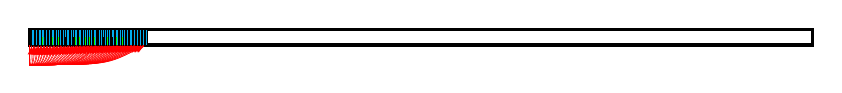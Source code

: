 
%%%%%%%%%%%%%%%%%%% VM 0
\filldraw[draw=black,fill=lightgray,very thick] (0.0,0.0) rectangle (0.028,0.2);
\filldraw[draw=black,fill=white, very thick] (0.028,0.0) rectangle (9.944,0.2);
%%%% JOB 10212
\filldraw[draw=black,fill=cyan, very thin] (0.028,0.0) rectangle (0.057,0.2);
%%%% JOB 10213
\filldraw[draw=black,fill=cyan, very thin] (0.057,0.0) rectangle (0.073,0.2);
%%%% JOB 10214
\filldraw[draw=black,fill=cyan, very thin] (0.073,0.0) rectangle (0.102,0.2);
%%%% JOB 10215
\filldraw[draw=black,fill=cyan, very thin] (0.102,0.0) rectangle (0.118,0.2);
%%%% JOB 10216
\filldraw[draw=black,fill=cyan, very thin] (0.118,0.0) rectangle (0.147,0.2);
%%%% JOB 10217
\filldraw[draw=black,fill=cyan, very thin] (0.147,0.0) rectangle (0.157,0.2);
%%%% JOB 10218
\filldraw[draw=black,fill=cyan, very thin] (0.157,0.0) rectangle (0.186,0.2);
%%%% JOB 10219
\filldraw[draw=black,fill=cyan, very thin] (0.186,0.0) rectangle (0.197,0.2);
%%%% JOB 10220
\filldraw[draw=black,fill=cyan, very thin] (0.197,0.0) rectangle (0.226,0.2);
%%%% JOB 10221
\filldraw[draw=black,fill=cyan, very thin] (0.226,0.0) rectangle (0.239,0.2);
%%%% JOB 10222
\filldraw[draw=black,fill=cyan, very thin] (0.239,0.0) rectangle (0.268,0.2);
%%%% JOB 10223
\filldraw[draw=black,fill=cyan, very thin] (0.268,0.0) rectangle (0.284,0.2);
%%%% JOB 10224
\filldraw[draw=black,fill=cyan, very thin] (0.284,0.0) rectangle (0.313,0.2);
%%%% JOB 10225
\filldraw[draw=black,fill=cyan, very thin] (0.313,0.0) rectangle (0.329,0.2);
%%%% JOB 10226
\filldraw[draw=black,fill=cyan, very thin] (0.329,0.0) rectangle (0.358,0.2);
%%%% JOB 10227
\filldraw[draw=black,fill=cyan, very thin] (0.358,0.0) rectangle (0.374,0.2);
%%%% JOB 10228
\filldraw[draw=black,fill=cyan, very thin] (0.374,0.0) rectangle (0.403,0.2);
%%%% JOB 10229
\filldraw[draw=black,fill=cyan, very thin] (0.403,0.0) rectangle (0.421,0.2);
%%%% JOB 10230
\filldraw[draw=black,fill=cyan, very thin] (0.421,0.0) rectangle (0.45,0.2);
%%%% JOB 10231
\filldraw[draw=black,fill=cyan, very thin] (0.45,0.0) rectangle (0.472,0.2);
%%%% JOB 10232
\filldraw[draw=black,fill=cyan, very thin] (0.472,0.0) rectangle (0.501,0.2);
%%%% JOB 10233
\filldraw[draw=black,fill=cyan, very thin] (0.501,0.0) rectangle (0.522,0.2);
%%%% JOB 10234
\filldraw[draw=black,fill=cyan, very thin] (0.522,0.0) rectangle (0.551,0.2);
%%%% JOB 10235
\filldraw[draw=black,fill=cyan, very thin] (0.551,0.0) rectangle (0.575,0.2);
%%%% JOB 10236
\filldraw[draw=black,fill=cyan, very thin] (0.575,0.0) rectangle (0.604,0.2);
%%%% JOB 10237
\filldraw[draw=black,fill=cyan, very thin] (0.604,0.0) rectangle (0.625,0.2);
%%%% JOB 10238
\filldraw[draw=black,fill=cyan, very thin] (0.625,0.0) rectangle (0.654,0.2);
%%%% JOB 10239
\filldraw[draw=black,fill=cyan, very thin] (0.654,0.0) rectangle (0.672,0.2);
%%%% JOB 10240
\filldraw[draw=black,fill=cyan, very thin] (0.672,0.0) rectangle (0.701,0.2);
%%%% JOB 10241
\filldraw[draw=black,fill=cyan, very thin] (0.701,0.0) rectangle (0.722,0.2);
%%%% JOB 10242
\filldraw[draw=black,fill=cyan, very thin] (0.722,0.0) rectangle (0.752,0.2);
%%%% JOB 10243
\filldraw[draw=black,fill=cyan, very thin] (0.752,0.0) rectangle (0.77,0.2);
%%%% JOB 10244
\filldraw[draw=black,fill=cyan, very thin] (0.77,0.0) rectangle (0.799,0.2);
%%%% JOB 10245
\filldraw[draw=black,fill=cyan, very thin] (0.799,0.0) rectangle (0.815,0.2);
%%%% JOB 10246
\filldraw[draw=black,fill=cyan, very thin] (0.815,0.0) rectangle (0.844,0.2);
%%%% JOB 10247
\filldraw[draw=black,fill=cyan, very thin] (0.844,0.0) rectangle (0.862,0.2);
%%%% JOB 10248
\filldraw[draw=black,fill=cyan, very thin] (0.862,0.0) rectangle (0.878,0.2);
%%%% JOB 10249
\filldraw[draw=black,fill=cyan, very thin] (0.878,0.0) rectangle (0.902,0.2);
%%%% JOB 10250
\filldraw[draw=black,fill=cyan, very thin] (0.902,0.0) rectangle (0.931,0.2);
%%%% JOB 10251
\filldraw[draw=black,fill=cyan, very thin] (0.931,0.0) rectangle (0.952,0.2);
%%%% JOB 10252
\filldraw[draw=black,fill=cyan, very thin] (0.952,0.0) rectangle (0.981,0.2);
%%%% JOB 10253
\filldraw[draw=black,fill=cyan, very thin] (0.981,0.0) rectangle (1.0,0.2);
%%%% JOB 10254
\filldraw[draw=black,fill=cyan, very thin] (1.0,0.0) rectangle (1.029,0.2);
%%%% JOB 10255
\filldraw[draw=black,fill=cyan, very thin] (1.029,0.0) rectangle (1.047,0.2);
%%%% JOB 10256
\filldraw[draw=black,fill=cyan, very thin] (1.047,0.0) rectangle (1.076,0.2);
%%%% JOB 10257
\filldraw[draw=black,fill=cyan, very thin] (1.076,0.0) rectangle (1.095,0.2);
%%%% JOB 10258
\filldraw[draw=black,fill=cyan, very thin] (1.095,0.0) rectangle (1.124,0.2);
%%%% JOB 10259
\filldraw[draw=black,fill=cyan, very thin] (1.124,0.0) rectangle (1.142,0.2);
%%%% JOB 10260
\filldraw[draw=black,fill=cyan, very thin] (1.142,0.0) rectangle (1.171,0.2);
%%%% JOB 10261
\filldraw[draw=black,fill=cyan, very thin] (1.171,0.0) rectangle (1.187,0.2);
%%%% JOB 10262
\filldraw[draw=black,fill=cyan, very thin] (1.187,0.0) rectangle (1.216,0.2);
%%%% JOB 10263
\filldraw[draw=black,fill=cyan, very thin] (1.216,0.0) rectangle (1.232,0.2);
%%%% JOB 10264
\filldraw[draw=black,fill=cyan, very thin] (1.232,0.0) rectangle (1.261,0.2);
%%%% JOB 10265
\filldraw[draw=black,fill=cyan, very thin] (1.261,0.0) rectangle (1.275,0.2);
%%%% JOB 10266
\filldraw[draw=black,fill=cyan, very thin] (1.275,0.0) rectangle (1.304,0.2);
%%%% JOB 10267
\filldraw[draw=black,fill=cyan, very thin] (1.304,0.0) rectangle (1.317,0.2);
%%%% JOB 10268
\filldraw[draw=black,fill=cyan, very thin] (1.317,0.0) rectangle (1.346,0.2);
%%%% JOB 10269
\filldraw[draw=black,fill=cyan, very thin] (1.346,0.0) rectangle (1.359,0.2);
%%%% JOB 10270
\filldraw[draw=black,fill=cyan, very thin] (1.359,0.0) rectangle (1.388,0.2);
%%%% JOB 10271
\filldraw[draw=black,fill=cyan, very thin] (1.388,0.0) rectangle (1.396,0.2);
%%%% JOB 10272
\filldraw[draw=black,fill=cyan, very thin] (1.396,0.0) rectangle (1.425,0.2);
%%%% JOB 10273
\filldraw[draw=black,fill=cyan, very thin] (1.425,0.0) rectangle (1.436,0.2);
%%%% JOB 10274
\filldraw[draw=black,fill=cyan, very thin] (1.436,0.0) rectangle (1.465,0.2);
%%%% JOB 10275
\filldraw[draw=black,fill=cyan, very thin] (1.465,0.0) rectangle (1.475,0.2);
%%%% JOB 10276
\filldraw[draw=black,fill=cyan, very thin] (1.475,0.0) rectangle (1.499,0.2);
\draw[->,color=red,>=latex,very thin] (0.0,0.0) -- (0.0,-0.25) .. controls (0.019,-0.25) .. (0.028,0.0);
\draw[->,color=red,>=latex,very thin] (0.0,0.0) -- (0.0,-0.25) .. controls (0.038,-0.25) .. (0.057,0.0);
\draw[->,color=red,>=latex,very thin] (0.0,0.0) -- (0.0,-0.25) .. controls (0.048,-0.25) .. (0.073,0.0);
\draw[->,color=red,>=latex,very thin] (0.0,0.0) -- (0.0,-0.25) .. controls (0.068,-0.25) .. (0.102,0.0);
\draw[->,color=red,>=latex,very thin] (0.0,0.0) -- (0.0,-0.25) .. controls (0.078,-0.25) .. (0.118,0.0);
\draw[->,color=red,>=latex,very thin] (0.0,0.0) -- (0.0,-0.25) .. controls (0.098,-0.25) .. (0.147,0.0);
\draw[->,color=red,>=latex,very thin] (0.0,0.0) -- (0.0,-0.25) .. controls (0.105,-0.25) .. (0.157,0.0);
\draw[->,color=red,>=latex,very thin] (0.0,0.0) -- (0.0,-0.25) .. controls (0.124,-0.25) .. (0.186,0.0);
\draw[->,color=red,>=latex,very thin] (0.0,0.0) -- (0.0,-0.25) .. controls (0.131,-0.25) .. (0.197,0.0);
\draw[->,color=red,>=latex,very thin] (0.0,0.0) -- (0.0,-0.25) .. controls (0.151,-0.25) .. (0.226,0.0);
\draw[->,color=red,>=latex,very thin] (0.0,0.0) -- (0.0,-0.25) .. controls (0.159,-0.25) .. (0.239,0.0);
\draw[->,color=red,>=latex,very thin] (0.0,0.0) -- (0.0,-0.25) .. controls (0.179,-0.25) .. (0.268,0.0);
\draw[->,color=red,>=latex,very thin] (0.0,0.0) -- (0.0,-0.25) .. controls (0.189,-0.25) .. (0.284,0.0);
\draw[->,color=red,>=latex,very thin] (0.0,0.0) -- (0.0,-0.25) .. controls (0.209,-0.25) .. (0.313,0.0);
\draw[->,color=red,>=latex,very thin] (0.0,0.0) -- (0.0,-0.25) .. controls (0.219,-0.25) .. (0.329,0.0);
\draw[->,color=red,>=latex,very thin] (0.0,0.0) -- (0.0,-0.25) .. controls (0.239,-0.25) .. (0.358,0.0);
\draw[->,color=red,>=latex,very thin] (0.0,0.0) -- (0.0,-0.25) .. controls (0.249,-0.25) .. (0.374,0.0);
\draw[->,color=red,>=latex,very thin] (0.0,0.0) -- (0.0,-0.25) .. controls (0.269,-0.25) .. (0.403,0.0);
\draw[->,color=red,>=latex,very thin] (0.0,0.0) -- (0.0,-0.25) .. controls (0.281,-0.25) .. (0.421,0.0);
\draw[->,color=red,>=latex,very thin] (0.0,0.0) -- (0.0,-0.25) .. controls (0.3,-0.25) .. (0.45,0.0);
\draw[->,color=red,>=latex,very thin] (0.0,0.0) -- (0.0,-0.25) .. controls (0.314,-0.25) .. (0.472,0.0);
\draw[->,color=red,>=latex,very thin] (0.0,0.0) -- (0.0,-0.25) .. controls (0.334,-0.25) .. (0.501,0.0);
\draw[->,color=red,>=latex,very thin] (0.0,0.0) -- (0.0,-0.25) .. controls (0.348,-0.25) .. (0.522,0.0);
\draw[->,color=red,>=latex,very thin] (0.0,0.0) -- (0.0,-0.25) .. controls (0.367,-0.25) .. (0.551,0.0);
\draw[->,color=red,>=latex,very thin] (0.0,0.0) -- (0.0,-0.25) .. controls (0.383,-0.25) .. (0.575,0.0);
\draw[->,color=red,>=latex,very thin] (0.0,0.0) -- (0.0,-0.25) .. controls (0.402,-0.25) .. (0.604,0.0);
\draw[->,color=red,>=latex,very thin] (0.0,0.0) -- (0.0,-0.25) .. controls (0.416,-0.25) .. (0.625,0.0);
\draw[->,color=red,>=latex,very thin] (0.0,0.0) -- (0.0,-0.25) .. controls (0.436,-0.25) .. (0.654,0.0);
\draw[->,color=red,>=latex,very thin] (0.0,0.0) -- (0.0,-0.25) .. controls (0.448,-0.25) .. (0.672,0.0);
\draw[->,color=red,>=latex,very thin] (0.0,0.0) -- (0.0,-0.25) .. controls (0.468,-0.25) .. (0.701,0.0);
\draw[->,color=red,>=latex,very thin] (0.0,0.0) -- (0.0,-0.25) .. controls (0.482,-0.25) .. (0.722,0.0);
\draw[->,color=red,>=latex,very thin] (0.0,0.0) -- (0.0,-0.25) .. controls (0.501,-0.25) .. (0.752,0.0);
\draw[->,color=red,>=latex,very thin] (0.0,0.0) -- (0.0,-0.25) .. controls (0.513,-0.25) .. (0.77,0.0);
\draw[->,color=red,>=latex,very thin] (0.0,0.0) -- (0.0,-0.25) .. controls (0.533,-0.25) .. (0.799,0.0);
\draw[->,color=red,>=latex,very thin] (0.0,0.0) -- (0.0,-0.25) .. controls (0.543,-0.25) .. (0.815,0.0);
\draw[->,color=red,>=latex,very thin] (0.0,0.0) -- (0.0,-0.25) .. controls (0.563,-0.25) .. (0.844,0.0);
\draw[->,color=red,>=latex,very thin] (0.0,0.0) -- (0.0,-0.25) .. controls (0.575,-0.25) .. (0.862,0.0);
\draw[->,color=red,>=latex,very thin] (0.0,0.0) -- (0.0,-0.25) .. controls (0.586,-0.25) .. (0.878,0.0);
\draw[->,color=red,>=latex,very thin] (0.0,0.0) -- (0.0,-0.25) .. controls (0.601,-0.25) .. (0.902,0.0);
\draw[->,color=red,>=latex,very thin] (0.0,0.0) -- (0.0,-0.25) .. controls (0.621,-0.25) .. (0.931,0.0);
\draw[->,color=red,>=latex,very thin] (0.0,0.0) -- (0.0,-0.25) .. controls (0.635,-0.25) .. (0.952,0.0);
\draw[->,color=red,>=latex,very thin] (0.0,0.0) -- (0.0,-0.25) .. controls (0.654,-0.25) .. (0.981,0.0);
\draw[->,color=red,>=latex,very thin] (0.0,0.0) -- (0.0,-0.25) .. controls (0.667,-0.25) .. (1.0,0.0);
\draw[->,color=red,>=latex,very thin] (0.0,0.0) -- (0.0,-0.25) .. controls (0.686,-0.25) .. (1.029,0.0);
\draw[->,color=red,>=latex,very thin] (0.0,0.0) -- (0.0,-0.25) .. controls (0.698,-0.25) .. (1.047,0.0);
\draw[->,color=red,>=latex,very thin] (0.0,0.0) -- (0.0,-0.25) .. controls (0.718,-0.25) .. (1.076,0.0);
\draw[->,color=red,>=latex,very thin] (0.0,0.0) -- (0.0,-0.25) .. controls (0.73,-0.25) .. (1.095,0.0);
\draw[->,color=red,>=latex,very thin] (0.0,0.0) -- (0.0,-0.25) .. controls (0.749,-0.25) .. (1.124,0.0);
\draw[->,color=red,>=latex,very thin] (0.0,0.0) -- (0.0,-0.25) .. controls (0.762,-0.25) .. (1.142,0.0);
\draw[->,color=red,>=latex,very thin] (0.0,0.0) -- (0.0,-0.25) .. controls (0.781,-0.25) .. (1.171,0.0);
\draw[->,color=red,>=latex,very thin] (0.0,0.0) -- (0.0,-0.25) .. controls (0.792,-0.25) .. (1.187,0.0);
\draw[->,color=red,>=latex,very thin] (0.0,0.0) -- (0.0,-0.25) .. controls (0.811,-0.25) .. (1.216,0.0);
\draw[->,color=red,>=latex,very thin] (0.0,0.0) -- (0.0,-0.25) .. controls (0.822,-0.25) .. (1.232,0.0);
\draw[->,color=red,>=latex,very thin] (0.0,0.0) -- (0.0,-0.25) .. controls (0.841,-0.25) .. (1.261,0.0);
\draw[->,color=red,>=latex,very thin] (0.0,0.0) -- (0.0,-0.25) .. controls (0.85,-0.25) .. (1.275,0.0);
\draw[->,color=red,>=latex,very thin] (0.0,0.0) -- (0.0,-0.25) .. controls (0.869,-0.25) .. (1.304,0.0);
\draw[->,color=red,>=latex,very thin] (0.0,0.0) -- (0.0,-0.25) .. controls (0.878,-0.25) .. (1.317,0.0);
\draw[->,color=red,>=latex,very thin] (0.0,0.0) -- (0.0,-0.25) .. controls (0.897,-0.25) .. (1.346,0.0);
\draw[->,color=red,>=latex,very thin] (0.0,0.0) -- (0.0,-0.25) .. controls (0.906,-0.25) .. (1.359,0.0);
\draw[->,color=red,>=latex,very thin] (0.0,0.0) -- (0.0,-0.25) .. controls (0.925,-0.25) .. (1.388,0.0);
\draw[->,color=red,>=latex,very thin] (0.0,0.0) -- (0.0,-0.25) .. controls (0.931,-0.25) .. (1.396,0.0);
\draw[->,color=red,>=latex,very thin] (0.0,0.0) -- (0.0,-0.25) .. controls (0.95,-0.25) .. (1.425,0.0);
\draw[->,color=red,>=latex,very thin] (0.0,0.0) -- (0.0,-0.25) .. controls (0.957,-0.25) .. (1.436,0.0);
\draw[->,color=red,>=latex,very thin] (0.0,0.0) -- (0.0,-0.25) .. controls (0.976,-0.25) .. (1.465,0.0);
\draw[->,color=red,>=latex,very thin] (0.0,0.0) -- (0.0,-0.25) .. controls (0.984,-0.25) .. (1.475,0.0);
\filldraw[draw=black,fill=green,very thin] (0.057,0.0) rectangle (0.058,0.1);
\filldraw[draw=black,fill=green,very thin] (0.073,0.0) rectangle (0.074,0.1);
\filldraw[draw=black,fill=green,very thin] (0.102,0.0) rectangle (0.103,0.1);
\filldraw[draw=black,fill=green,very thin] (0.118,0.0) rectangle (0.118,0.1);
\filldraw[draw=black,fill=green,very thin] (0.147,0.0) rectangle (0.148,0.1);
\filldraw[draw=black,fill=green,very thin] (0.157,0.0) rectangle (0.158,0.1);
\filldraw[draw=black,fill=green,very thin] (0.186,0.0) rectangle (0.188,0.1);
\filldraw[draw=black,fill=green,very thin] (0.197,0.0) rectangle (0.197,0.1);
\filldraw[draw=black,fill=green,very thin] (0.226,0.0) rectangle (0.227,0.1);
\filldraw[draw=black,fill=green,very thin] (0.239,0.0) rectangle (0.24,0.1);
\filldraw[draw=black,fill=green,very thin] (0.268,0.0) rectangle (0.27,0.1);
\filldraw[draw=black,fill=green,very thin] (0.284,0.0) rectangle (0.285,0.1);
\filldraw[draw=black,fill=green,very thin] (0.313,0.0) rectangle (0.315,0.1);
\filldraw[draw=black,fill=green,very thin] (0.329,0.0) rectangle (0.33,0.1);
\filldraw[draw=black,fill=green,very thin] (0.358,0.0) rectangle (0.359,0.1);
\filldraw[draw=black,fill=green,very thin] (0.374,0.0) rectangle (0.375,0.1);
\filldraw[draw=black,fill=green,very thin] (0.403,0.0) rectangle (0.404,0.1);
\filldraw[draw=black,fill=green,very thin] (0.421,0.0) rectangle (0.422,0.1);
\filldraw[draw=black,fill=green,very thin] (0.45,0.0) rectangle (0.452,0.1);
\filldraw[draw=black,fill=green,very thin] (0.472,0.0) rectangle (0.473,0.1);
\filldraw[draw=black,fill=green,very thin] (0.501,0.0) rectangle (0.502,0.1);
\filldraw[draw=black,fill=green,very thin] (0.522,0.0) rectangle (0.523,0.1);
\filldraw[draw=black,fill=green,very thin] (0.551,0.0) rectangle (0.552,0.1);
\filldraw[draw=black,fill=green,very thin] (0.575,0.0) rectangle (0.576,0.1);
\filldraw[draw=black,fill=green,very thin] (0.604,0.0) rectangle (0.605,0.1);
\filldraw[draw=black,fill=green,very thin] (0.625,0.0) rectangle (0.626,0.1);
\filldraw[draw=black,fill=green,very thin] (0.654,0.0) rectangle (0.655,0.1);
\filldraw[draw=black,fill=green,very thin] (0.672,0.0) rectangle (0.673,0.1);
\filldraw[draw=black,fill=green,very thin] (0.701,0.0) rectangle (0.703,0.1);
\filldraw[draw=black,fill=green,very thin] (0.722,0.0) rectangle (0.724,0.1);
\filldraw[draw=black,fill=green,very thin] (0.752,0.0) rectangle (0.753,0.1);
\filldraw[draw=black,fill=green,very thin] (0.77,0.0) rectangle (0.771,0.1);
\filldraw[draw=black,fill=green,very thin] (0.799,0.0) rectangle (0.801,0.1);
\filldraw[draw=black,fill=green,very thin] (0.815,0.0) rectangle (0.816,0.1);
\filldraw[draw=black,fill=green,very thin] (0.844,0.0) rectangle (0.845,0.1);
\filldraw[draw=black,fill=green,very thin] (0.862,0.0) rectangle (0.863,0.1);
\filldraw[draw=black,fill=green,very thin] (0.878,0.0) rectangle (0.879,0.1);
\filldraw[draw=black,fill=green,very thin] (0.902,0.0) rectangle (0.903,0.1);
\filldraw[draw=black,fill=green,very thin] (0.931,0.0) rectangle (0.933,0.1);
\filldraw[draw=black,fill=green,very thin] (0.952,0.0) rectangle (0.953,0.1);
\filldraw[draw=black,fill=green,very thin] (0.981,0.0) rectangle (0.983,0.1);
\filldraw[draw=black,fill=green,very thin] (1.0,0.0) rectangle (1.001,0.1);
\filldraw[draw=black,fill=green,very thin] (1.029,0.0) rectangle (1.03,0.1);
\filldraw[draw=black,fill=green,very thin] (1.047,0.0) rectangle (1.048,0.1);
\filldraw[draw=black,fill=green,very thin] (1.076,0.0) rectangle (1.078,0.1);
\filldraw[draw=black,fill=green,very thin] (1.095,0.0) rectangle (1.096,0.1);
\filldraw[draw=black,fill=green,very thin] (1.124,0.0) rectangle (1.125,0.1);
\filldraw[draw=black,fill=green,very thin] (1.142,0.0) rectangle (1.143,0.1);
\filldraw[draw=black,fill=green,very thin] (1.171,0.0) rectangle (1.173,0.1);
\filldraw[draw=black,fill=green,very thin] (1.187,0.0) rectangle (1.188,0.1);
\filldraw[draw=black,fill=green,very thin] (1.216,0.0) rectangle (1.218,0.1);
\filldraw[draw=black,fill=green,very thin] (1.232,0.0) rectangle (1.233,0.1);
\filldraw[draw=black,fill=green,very thin] (1.261,0.0) rectangle (1.263,0.1);
\filldraw[draw=black,fill=green,very thin] (1.275,0.0) rectangle (1.275,0.1);
\filldraw[draw=black,fill=green,very thin] (1.304,0.0) rectangle (1.305,0.1);
\filldraw[draw=black,fill=green,very thin] (1.317,0.0) rectangle (1.317,0.1);
\filldraw[draw=black,fill=green,very thin] (1.346,0.0) rectangle (1.347,0.1);
\filldraw[draw=black,fill=green,very thin] (1.359,0.0) rectangle (1.36,0.1);
\filldraw[draw=black,fill=green,very thin] (1.388,0.0) rectangle (1.39,0.1);
\filldraw[draw=black,fill=green,very thin] (1.396,0.0) rectangle (1.396,0.1);
\filldraw[draw=black,fill=green,very thin] (1.425,0.0) rectangle (1.427,0.1);
\filldraw[draw=black,fill=green,very thin] (1.436,0.0) rectangle (1.436,0.1);
\filldraw[draw=black,fill=green,very thin] (1.465,0.0) rectangle (1.466,0.1);
\filldraw[draw=black,fill=green,very thin] (1.475,0.0) rectangle (1.476,0.1);
\filldraw[draw=black,fill=green,very thin] (1.499,0.0) rectangle (1.5,0.1);
\filldraw[draw=black,fill=yellow,very thin] (0.028,0.0) rectangle (0.028,0.1);
